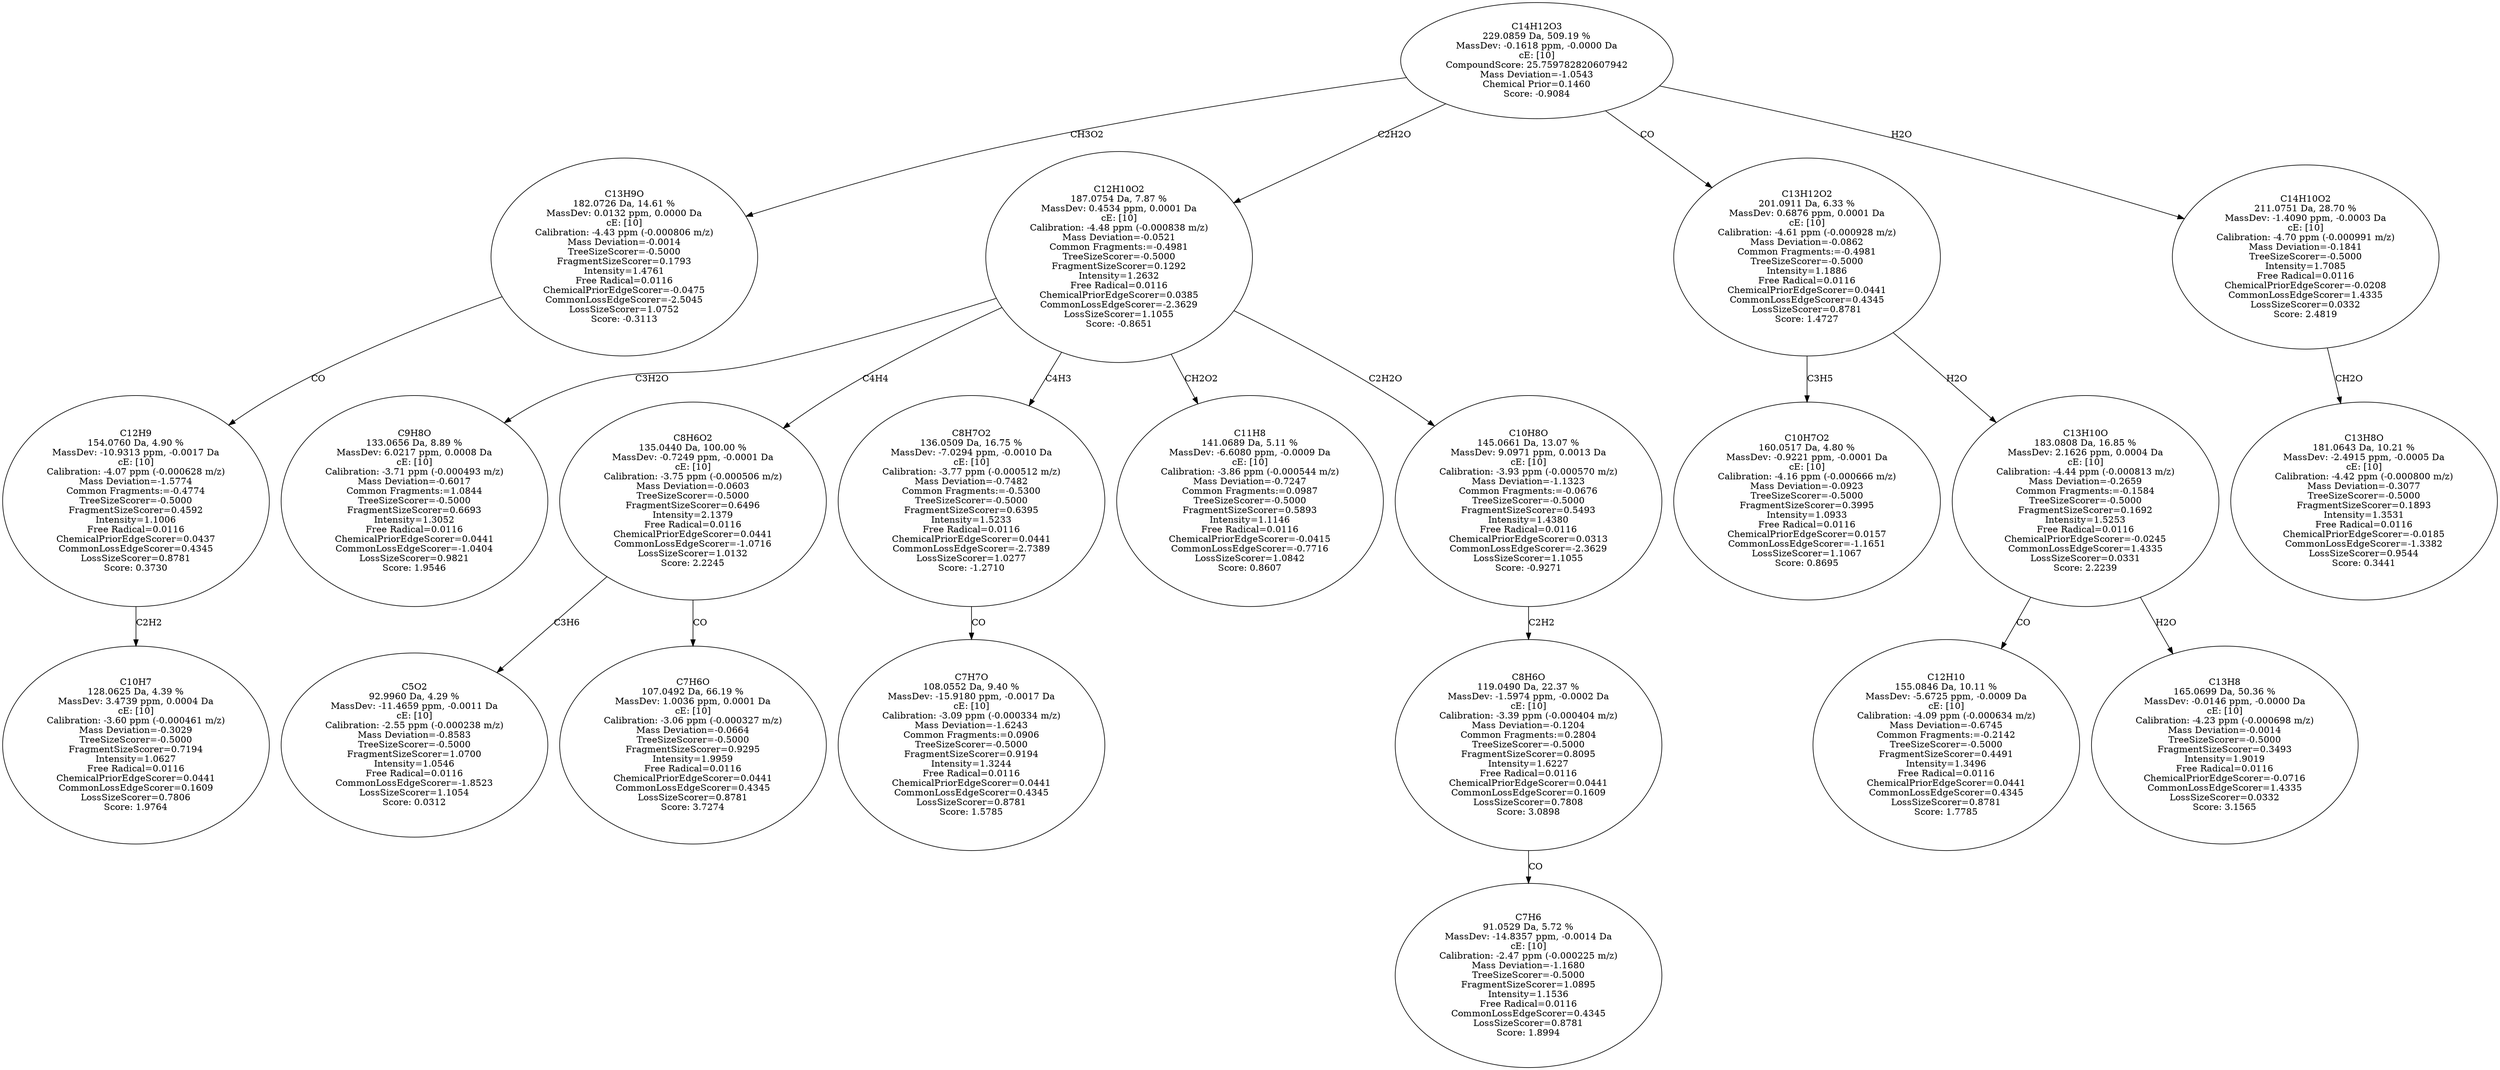 strict digraph {
v1 [label="C10H7\n128.0625 Da, 4.39 %\nMassDev: 3.4739 ppm, 0.0004 Da\ncE: [10]\nCalibration: -3.60 ppm (-0.000461 m/z)\nMass Deviation=-0.3029\nTreeSizeScorer=-0.5000\nFragmentSizeScorer=0.7194\nIntensity=1.0627\nFree Radical=0.0116\nChemicalPriorEdgeScorer=0.0441\nCommonLossEdgeScorer=0.1609\nLossSizeScorer=0.7806\nScore: 1.9764"];
v2 [label="C12H9\n154.0760 Da, 4.90 %\nMassDev: -10.9313 ppm, -0.0017 Da\ncE: [10]\nCalibration: -4.07 ppm (-0.000628 m/z)\nMass Deviation=-1.5774\nCommon Fragments:=-0.4774\nTreeSizeScorer=-0.5000\nFragmentSizeScorer=0.4592\nIntensity=1.1006\nFree Radical=0.0116\nChemicalPriorEdgeScorer=0.0437\nCommonLossEdgeScorer=0.4345\nLossSizeScorer=0.8781\nScore: 0.3730"];
v3 [label="C13H9O\n182.0726 Da, 14.61 %\nMassDev: 0.0132 ppm, 0.0000 Da\ncE: [10]\nCalibration: -4.43 ppm (-0.000806 m/z)\nMass Deviation=-0.0014\nTreeSizeScorer=-0.5000\nFragmentSizeScorer=0.1793\nIntensity=1.4761\nFree Radical=0.0116\nChemicalPriorEdgeScorer=-0.0475\nCommonLossEdgeScorer=-2.5045\nLossSizeScorer=1.0752\nScore: -0.3113"];
v4 [label="C9H8O\n133.0656 Da, 8.89 %\nMassDev: 6.0217 ppm, 0.0008 Da\ncE: [10]\nCalibration: -3.71 ppm (-0.000493 m/z)\nMass Deviation=-0.6017\nCommon Fragments:=1.0844\nTreeSizeScorer=-0.5000\nFragmentSizeScorer=0.6693\nIntensity=1.3052\nFree Radical=0.0116\nChemicalPriorEdgeScorer=0.0441\nCommonLossEdgeScorer=-1.0404\nLossSizeScorer=0.9821\nScore: 1.9546"];
v5 [label="C5O2\n92.9960 Da, 4.29 %\nMassDev: -11.4659 ppm, -0.0011 Da\ncE: [10]\nCalibration: -2.55 ppm (-0.000238 m/z)\nMass Deviation=-0.8583\nTreeSizeScorer=-0.5000\nFragmentSizeScorer=1.0700\nIntensity=1.0546\nFree Radical=0.0116\nCommonLossEdgeScorer=-1.8523\nLossSizeScorer=1.1054\nScore: 0.0312"];
v6 [label="C7H6O\n107.0492 Da, 66.19 %\nMassDev: 1.0036 ppm, 0.0001 Da\ncE: [10]\nCalibration: -3.06 ppm (-0.000327 m/z)\nMass Deviation=-0.0664\nTreeSizeScorer=-0.5000\nFragmentSizeScorer=0.9295\nIntensity=1.9959\nFree Radical=0.0116\nChemicalPriorEdgeScorer=0.0441\nCommonLossEdgeScorer=0.4345\nLossSizeScorer=0.8781\nScore: 3.7274"];
v7 [label="C8H6O2\n135.0440 Da, 100.00 %\nMassDev: -0.7249 ppm, -0.0001 Da\ncE: [10]\nCalibration: -3.75 ppm (-0.000506 m/z)\nMass Deviation=-0.0603\nTreeSizeScorer=-0.5000\nFragmentSizeScorer=0.6496\nIntensity=2.1379\nFree Radical=0.0116\nChemicalPriorEdgeScorer=0.0441\nCommonLossEdgeScorer=-1.0716\nLossSizeScorer=1.0132\nScore: 2.2245"];
v8 [label="C7H7O\n108.0552 Da, 9.40 %\nMassDev: -15.9180 ppm, -0.0017 Da\ncE: [10]\nCalibration: -3.09 ppm (-0.000334 m/z)\nMass Deviation=-1.6243\nCommon Fragments:=0.0906\nTreeSizeScorer=-0.5000\nFragmentSizeScorer=0.9194\nIntensity=1.3244\nFree Radical=0.0116\nChemicalPriorEdgeScorer=0.0441\nCommonLossEdgeScorer=0.4345\nLossSizeScorer=0.8781\nScore: 1.5785"];
v9 [label="C8H7O2\n136.0509 Da, 16.75 %\nMassDev: -7.0294 ppm, -0.0010 Da\ncE: [10]\nCalibration: -3.77 ppm (-0.000512 m/z)\nMass Deviation=-0.7482\nCommon Fragments:=-0.5300\nTreeSizeScorer=-0.5000\nFragmentSizeScorer=0.6395\nIntensity=1.5233\nFree Radical=0.0116\nChemicalPriorEdgeScorer=0.0441\nCommonLossEdgeScorer=-2.7389\nLossSizeScorer=1.0277\nScore: -1.2710"];
v10 [label="C11H8\n141.0689 Da, 5.11 %\nMassDev: -6.6080 ppm, -0.0009 Da\ncE: [10]\nCalibration: -3.86 ppm (-0.000544 m/z)\nMass Deviation=-0.7247\nCommon Fragments:=0.0987\nTreeSizeScorer=-0.5000\nFragmentSizeScorer=0.5893\nIntensity=1.1146\nFree Radical=0.0116\nChemicalPriorEdgeScorer=-0.0415\nCommonLossEdgeScorer=-0.7716\nLossSizeScorer=1.0842\nScore: 0.8607"];
v11 [label="C7H6\n91.0529 Da, 5.72 %\nMassDev: -14.8357 ppm, -0.0014 Da\ncE: [10]\nCalibration: -2.47 ppm (-0.000225 m/z)\nMass Deviation=-1.1680\nTreeSizeScorer=-0.5000\nFragmentSizeScorer=1.0895\nIntensity=1.1536\nFree Radical=0.0116\nCommonLossEdgeScorer=0.4345\nLossSizeScorer=0.8781\nScore: 1.8994"];
v12 [label="C8H6O\n119.0490 Da, 22.37 %\nMassDev: -1.5974 ppm, -0.0002 Da\ncE: [10]\nCalibration: -3.39 ppm (-0.000404 m/z)\nMass Deviation=-0.1204\nCommon Fragments:=0.2804\nTreeSizeScorer=-0.5000\nFragmentSizeScorer=0.8095\nIntensity=1.6227\nFree Radical=0.0116\nChemicalPriorEdgeScorer=0.0441\nCommonLossEdgeScorer=0.1609\nLossSizeScorer=0.7808\nScore: 3.0898"];
v13 [label="C10H8O\n145.0661 Da, 13.07 %\nMassDev: 9.0971 ppm, 0.0013 Da\ncE: [10]\nCalibration: -3.93 ppm (-0.000570 m/z)\nMass Deviation=-1.1323\nCommon Fragments:=-0.0676\nTreeSizeScorer=-0.5000\nFragmentSizeScorer=0.5493\nIntensity=1.4380\nFree Radical=0.0116\nChemicalPriorEdgeScorer=0.0313\nCommonLossEdgeScorer=-2.3629\nLossSizeScorer=1.1055\nScore: -0.9271"];
v14 [label="C12H10O2\n187.0754 Da, 7.87 %\nMassDev: 0.4534 ppm, 0.0001 Da\ncE: [10]\nCalibration: -4.48 ppm (-0.000838 m/z)\nMass Deviation=-0.0521\nCommon Fragments:=-0.4981\nTreeSizeScorer=-0.5000\nFragmentSizeScorer=0.1292\nIntensity=1.2632\nFree Radical=0.0116\nChemicalPriorEdgeScorer=0.0385\nCommonLossEdgeScorer=-2.3629\nLossSizeScorer=1.1055\nScore: -0.8651"];
v15 [label="C10H7O2\n160.0517 Da, 4.80 %\nMassDev: -0.9221 ppm, -0.0001 Da\ncE: [10]\nCalibration: -4.16 ppm (-0.000666 m/z)\nMass Deviation=-0.0923\nTreeSizeScorer=-0.5000\nFragmentSizeScorer=0.3995\nIntensity=1.0933\nFree Radical=0.0116\nChemicalPriorEdgeScorer=0.0157\nCommonLossEdgeScorer=-1.1651\nLossSizeScorer=1.1067\nScore: 0.8695"];
v16 [label="C12H10\n155.0846 Da, 10.11 %\nMassDev: -5.6725 ppm, -0.0009 Da\ncE: [10]\nCalibration: -4.09 ppm (-0.000634 m/z)\nMass Deviation=-0.6745\nCommon Fragments:=-0.2142\nTreeSizeScorer=-0.5000\nFragmentSizeScorer=0.4491\nIntensity=1.3496\nFree Radical=0.0116\nChemicalPriorEdgeScorer=0.0441\nCommonLossEdgeScorer=0.4345\nLossSizeScorer=0.8781\nScore: 1.7785"];
v17 [label="C13H8\n165.0699 Da, 50.36 %\nMassDev: -0.0146 ppm, -0.0000 Da\ncE: [10]\nCalibration: -4.23 ppm (-0.000698 m/z)\nMass Deviation=-0.0014\nTreeSizeScorer=-0.5000\nFragmentSizeScorer=0.3493\nIntensity=1.9019\nFree Radical=0.0116\nChemicalPriorEdgeScorer=-0.0716\nCommonLossEdgeScorer=1.4335\nLossSizeScorer=0.0332\nScore: 3.1565"];
v18 [label="C13H10O\n183.0808 Da, 16.85 %\nMassDev: 2.1626 ppm, 0.0004 Da\ncE: [10]\nCalibration: -4.44 ppm (-0.000813 m/z)\nMass Deviation=-0.2659\nCommon Fragments:=-0.1584\nTreeSizeScorer=-0.5000\nFragmentSizeScorer=0.1692\nIntensity=1.5253\nFree Radical=0.0116\nChemicalPriorEdgeScorer=-0.0245\nCommonLossEdgeScorer=1.4335\nLossSizeScorer=0.0331\nScore: 2.2239"];
v19 [label="C13H12O2\n201.0911 Da, 6.33 %\nMassDev: 0.6876 ppm, 0.0001 Da\ncE: [10]\nCalibration: -4.61 ppm (-0.000928 m/z)\nMass Deviation=-0.0862\nCommon Fragments:=-0.4981\nTreeSizeScorer=-0.5000\nIntensity=1.1886\nFree Radical=0.0116\nChemicalPriorEdgeScorer=0.0441\nCommonLossEdgeScorer=0.4345\nLossSizeScorer=0.8781\nScore: 1.4727"];
v20 [label="C13H8O\n181.0643 Da, 10.21 %\nMassDev: -2.4915 ppm, -0.0005 Da\ncE: [10]\nCalibration: -4.42 ppm (-0.000800 m/z)\nMass Deviation=-0.3077\nTreeSizeScorer=-0.5000\nFragmentSizeScorer=0.1893\nIntensity=1.3531\nFree Radical=0.0116\nChemicalPriorEdgeScorer=-0.0185\nCommonLossEdgeScorer=-1.3382\nLossSizeScorer=0.9544\nScore: 0.3441"];
v21 [label="C14H10O2\n211.0751 Da, 28.70 %\nMassDev: -1.4090 ppm, -0.0003 Da\ncE: [10]\nCalibration: -4.70 ppm (-0.000991 m/z)\nMass Deviation=-0.1841\nTreeSizeScorer=-0.5000\nIntensity=1.7085\nFree Radical=0.0116\nChemicalPriorEdgeScorer=-0.0208\nCommonLossEdgeScorer=1.4335\nLossSizeScorer=0.0332\nScore: 2.4819"];
v22 [label="C14H12O3\n229.0859 Da, 509.19 %\nMassDev: -0.1618 ppm, -0.0000 Da\ncE: [10]\nCompoundScore: 25.759782820607942\nMass Deviation=-1.0543\nChemical Prior=0.1460\nScore: -0.9084"];
v2 -> v1 [label="C2H2"];
v3 -> v2 [label="CO"];
v22 -> v3 [label="CH3O2"];
v14 -> v4 [label="C3H2O"];
v7 -> v5 [label="C3H6"];
v7 -> v6 [label="CO"];
v14 -> v7 [label="C4H4"];
v9 -> v8 [label="CO"];
v14 -> v9 [label="C4H3"];
v14 -> v10 [label="CH2O2"];
v12 -> v11 [label="CO"];
v13 -> v12 [label="C2H2"];
v14 -> v13 [label="C2H2O"];
v22 -> v14 [label="C2H2O"];
v19 -> v15 [label="C3H5"];
v18 -> v16 [label="CO"];
v18 -> v17 [label="H2O"];
v19 -> v18 [label="H2O"];
v22 -> v19 [label="CO"];
v21 -> v20 [label="CH2O"];
v22 -> v21 [label="H2O"];
}